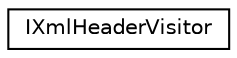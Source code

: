 digraph "Graphical Class Hierarchy"
{
 // LATEX_PDF_SIZE
  edge [fontname="Helvetica",fontsize="10",labelfontname="Helvetica",labelfontsize="10"];
  node [fontname="Helvetica",fontsize="10",shape=record];
  rankdir="LR";
  Node0 [label="IXmlHeaderVisitor",height=0.2,width=0.4,color="black", fillcolor="white", style="filled",URL="$classIXmlHeaderVisitor.html",tooltip="Xml header visitor."];
}
